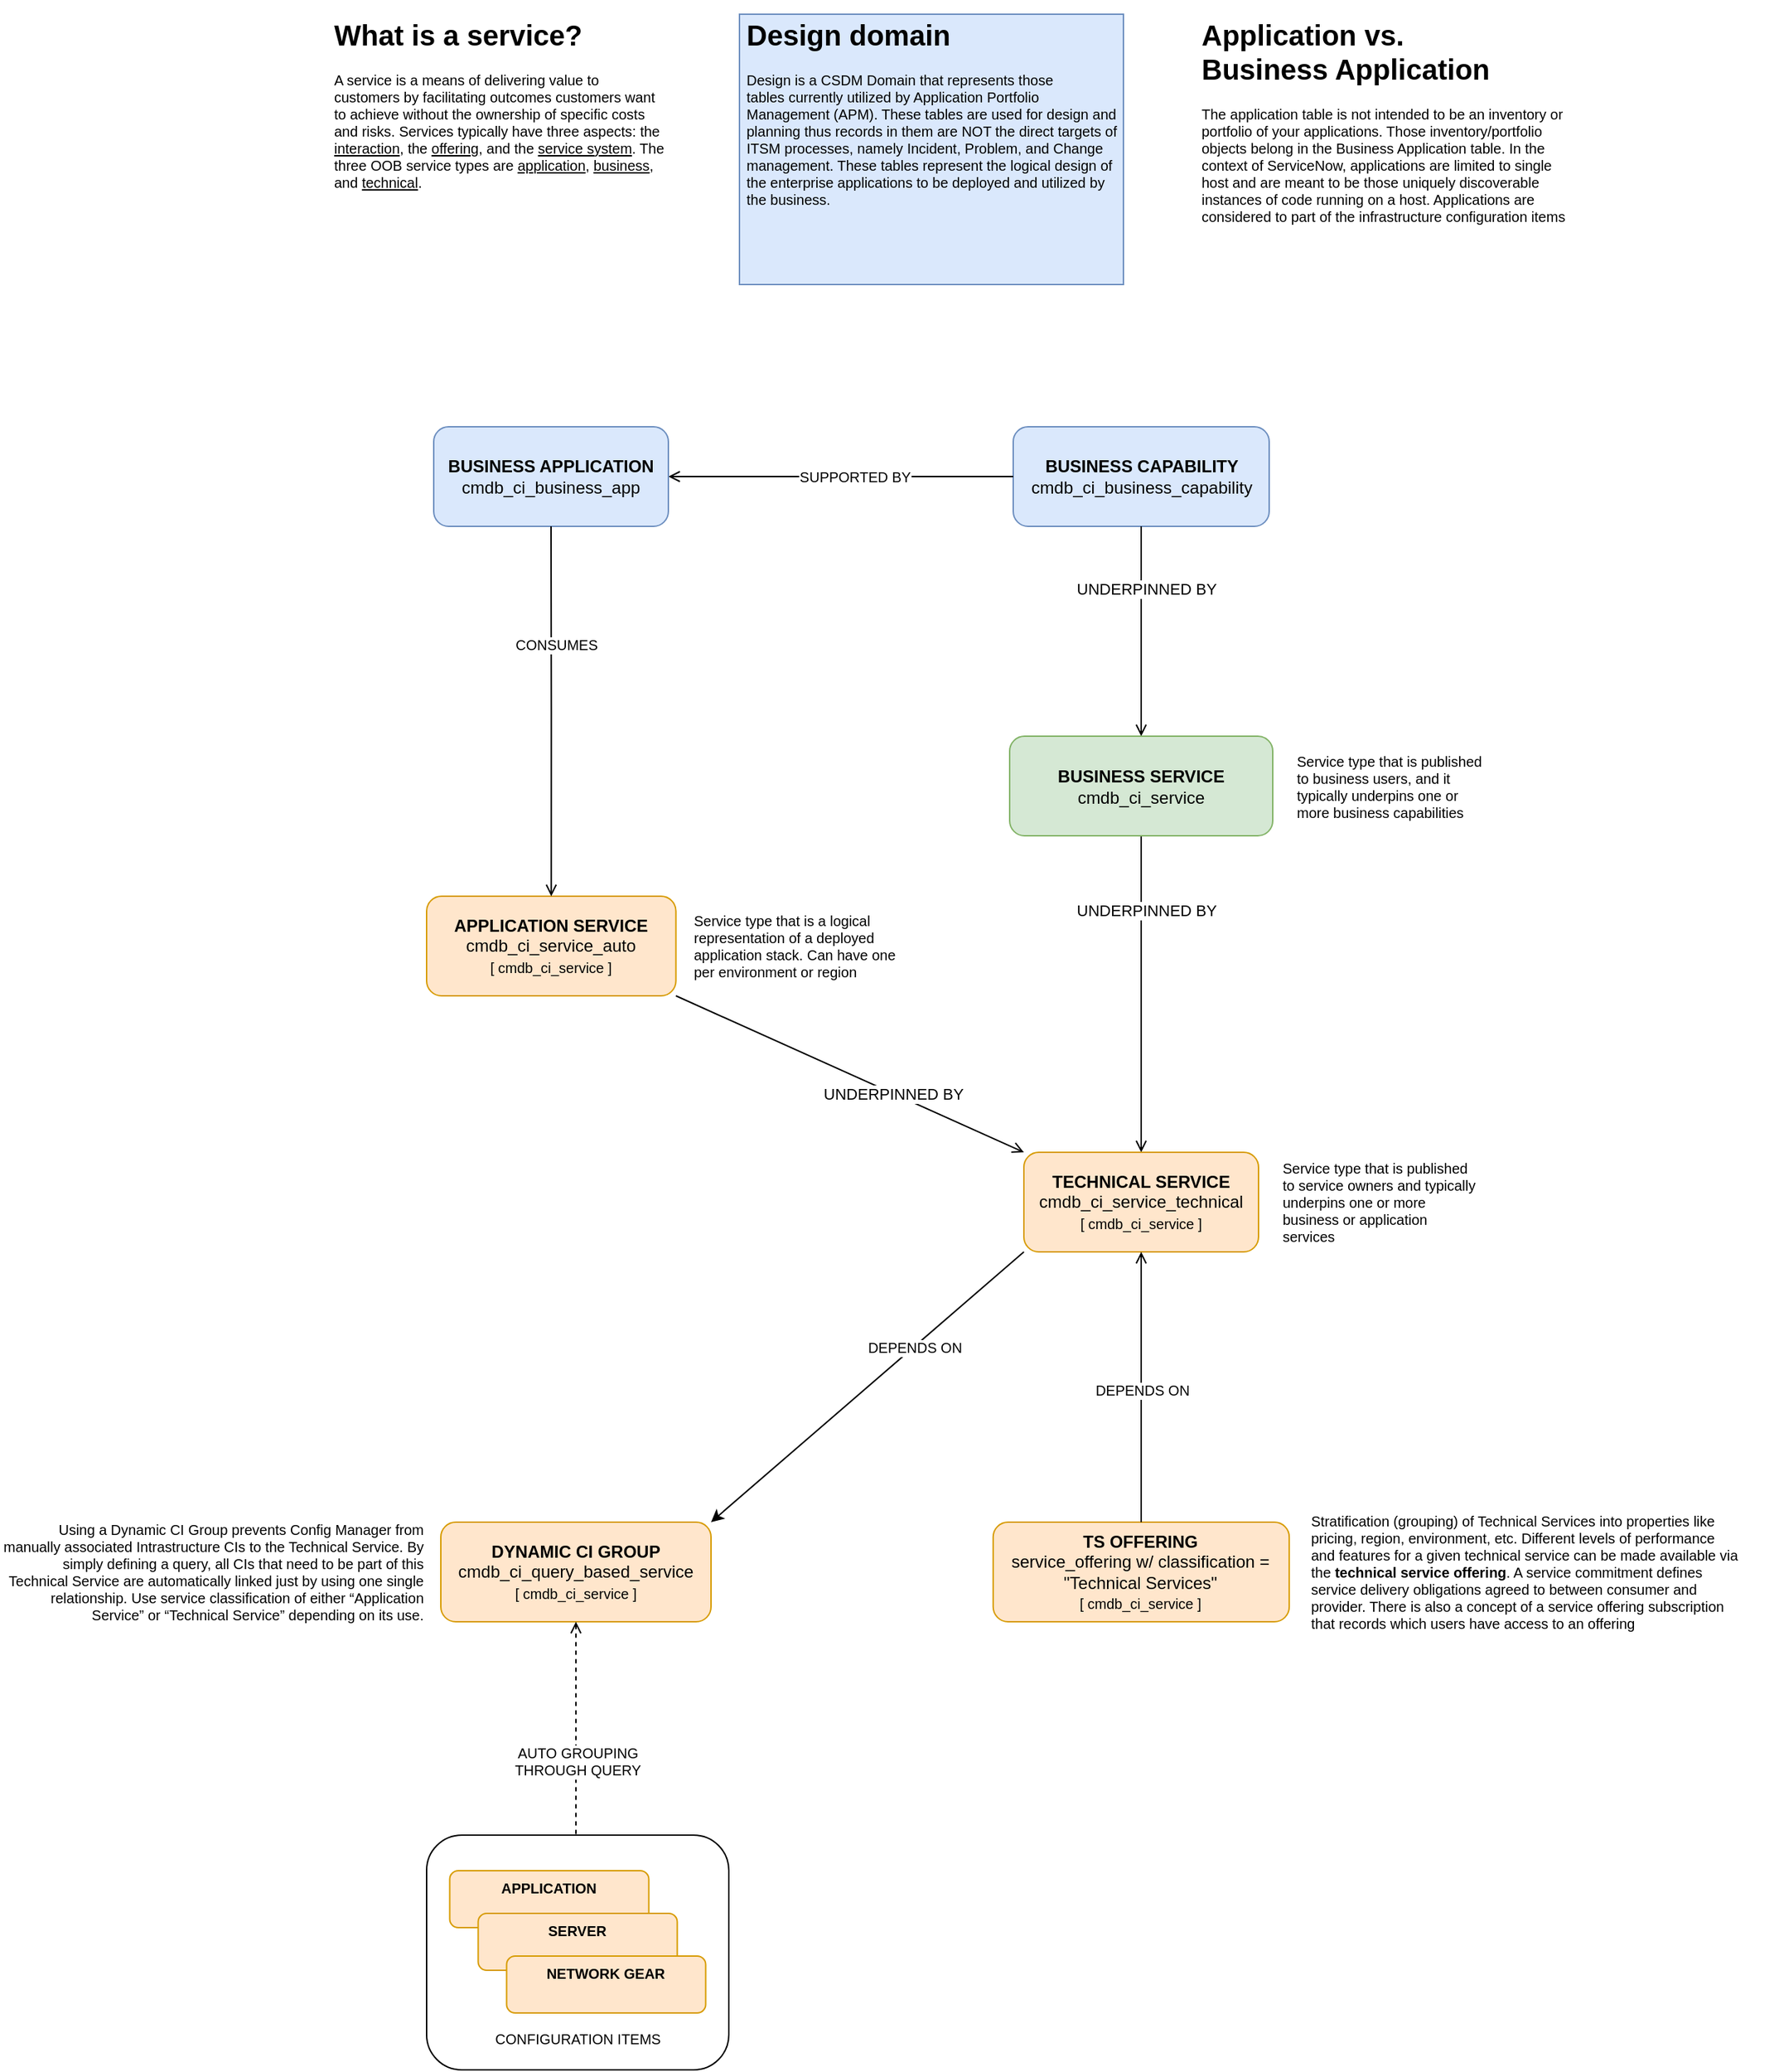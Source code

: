 <mxfile version="14.6.1" type="github">
  <diagram id="hkUKVAphAMezJ2__QRPF" name="Page-1">
    <mxGraphModel dx="1493" dy="953" grid="1" gridSize="10" guides="1" tooltips="1" connect="1" arrows="1" fold="1" page="1" pageScale="1" pageWidth="827" pageHeight="1169" math="0" shadow="0">
      <root>
        <mxCell id="0" />
        <mxCell id="1" parent="0" />
        <mxCell id="PPyIZ7dVhFgzQ_1O-O67-7" style="edgeStyle=orthogonalEdgeStyle;rounded=0;orthogonalLoop=1;jettySize=auto;html=1;exitX=0.5;exitY=1;exitDx=0;exitDy=0;entryX=0.5;entryY=0;entryDx=0;entryDy=0;endArrow=open;endFill=0;startArrow=none;startFill=0;" edge="1" parent="1" source="PPyIZ7dVhFgzQ_1O-O67-1" target="PPyIZ7dVhFgzQ_1O-O67-6">
          <mxGeometry relative="1" as="geometry" />
        </mxCell>
        <mxCell id="PPyIZ7dVhFgzQ_1O-O67-8" value="&lt;div&gt;UNDERPINNED BY&lt;/div&gt;" style="edgeLabel;html=1;align=center;verticalAlign=middle;resizable=0;points=[];" vertex="1" connectable="0" parent="PPyIZ7dVhFgzQ_1O-O67-7">
          <mxGeometry x="-0.533" y="3" relative="1" as="geometry">
            <mxPoint as="offset" />
          </mxGeometry>
        </mxCell>
        <mxCell id="PPyIZ7dVhFgzQ_1O-O67-2" value="&lt;b&gt;BUSINESS CAPABILITY&lt;/b&gt;&lt;br&gt;cmdb_ci_business_capability" style="rounded=1;whiteSpace=wrap;html=1;fillColor=#dae8fc;strokeColor=#6c8ebf;" vertex="1" parent="1">
          <mxGeometry x="752.5" y="470" width="180" height="70" as="geometry" />
        </mxCell>
        <mxCell id="PPyIZ7dVhFgzQ_1O-O67-3" value="" style="endArrow=none;html=1;entryX=0.5;entryY=1;entryDx=0;entryDy=0;exitX=0.5;exitY=0;exitDx=0;exitDy=0;startArrow=open;startFill=0;" edge="1" parent="1" source="PPyIZ7dVhFgzQ_1O-O67-1" target="PPyIZ7dVhFgzQ_1O-O67-2">
          <mxGeometry width="50" height="50" relative="1" as="geometry">
            <mxPoint x="870" y="880" as="sourcePoint" />
            <mxPoint x="920" y="830" as="targetPoint" />
          </mxGeometry>
        </mxCell>
        <mxCell id="PPyIZ7dVhFgzQ_1O-O67-4" value="&lt;div&gt;UNDERPINNED BY &lt;br&gt;&lt;/div&gt;" style="edgeLabel;html=1;align=center;verticalAlign=middle;resizable=0;points=[];" vertex="1" connectable="0" parent="PPyIZ7dVhFgzQ_1O-O67-3">
          <mxGeometry x="0.4" y="-2" relative="1" as="geometry">
            <mxPoint x="1" as="offset" />
          </mxGeometry>
        </mxCell>
        <mxCell id="PPyIZ7dVhFgzQ_1O-O67-10" value="" style="endArrow=none;html=1;entryX=1;entryY=1;entryDx=0;entryDy=0;exitX=0;exitY=0;exitDx=0;exitDy=0;endFill=0;startArrow=open;startFill=0;" edge="1" parent="1" source="PPyIZ7dVhFgzQ_1O-O67-6" target="PPyIZ7dVhFgzQ_1O-O67-5">
          <mxGeometry width="50" height="50" relative="1" as="geometry">
            <mxPoint x="690" y="880" as="sourcePoint" />
            <mxPoint x="740" y="830" as="targetPoint" />
          </mxGeometry>
        </mxCell>
        <mxCell id="PPyIZ7dVhFgzQ_1O-O67-11" value="UNDERPINNED BY" style="edgeLabel;html=1;align=center;verticalAlign=middle;resizable=0;points=[];" vertex="1" connectable="0" parent="PPyIZ7dVhFgzQ_1O-O67-10">
          <mxGeometry x="-0.243" relative="1" as="geometry">
            <mxPoint as="offset" />
          </mxGeometry>
        </mxCell>
        <mxCell id="PPyIZ7dVhFgzQ_1O-O67-15" value="&lt;h1&gt;What is a service?&lt;br&gt;&lt;/h1&gt;&lt;p&gt;A service is a means of delivering value to customers by facilitating outcomes customers want to achieve without the ownership of specific costs and risks. Services typically have three aspects: the &lt;u&gt;interaction&lt;/u&gt;, the &lt;u&gt;offering&lt;/u&gt;, and the &lt;u&gt;service system&lt;/u&gt;. The three OOB service types are &lt;u&gt;application&lt;/u&gt;, &lt;u&gt;business&lt;/u&gt;, and &lt;u&gt;technical&lt;/u&gt;.&lt;/p&gt;" style="text;html=1;strokeColor=none;fillColor=none;spacing=5;spacingTop=-20;whiteSpace=wrap;overflow=hidden;rounded=0;fontSize=10;align=left;" vertex="1" parent="1">
          <mxGeometry x="270" y="180" width="240" height="130" as="geometry" />
        </mxCell>
        <mxCell id="PPyIZ7dVhFgzQ_1O-O67-21" style="edgeStyle=orthogonalEdgeStyle;rounded=0;orthogonalLoop=1;jettySize=auto;html=1;exitX=1;exitY=0.5;exitDx=0;exitDy=0;entryX=0;entryY=0.5;entryDx=0;entryDy=0;fontSize=10;endArrow=none;endFill=0;startArrow=open;startFill=0;" edge="1" parent="1" source="PPyIZ7dVhFgzQ_1O-O67-17" target="PPyIZ7dVhFgzQ_1O-O67-2">
          <mxGeometry relative="1" as="geometry" />
        </mxCell>
        <mxCell id="PPyIZ7dVhFgzQ_1O-O67-22" value="SUPPORTED BY" style="edgeLabel;html=1;align=center;verticalAlign=middle;resizable=0;points=[];fontSize=10;" vertex="1" connectable="0" parent="PPyIZ7dVhFgzQ_1O-O67-21">
          <mxGeometry x="0.356" y="-2" relative="1" as="geometry">
            <mxPoint x="-34" y="-2" as="offset" />
          </mxGeometry>
        </mxCell>
        <mxCell id="PPyIZ7dVhFgzQ_1O-O67-17" value="&lt;b&gt;BUSINESS APPLICATION&lt;/b&gt;&lt;br&gt;cmdb_ci_business_app" style="rounded=1;whiteSpace=wrap;html=1;fillColor=#dae8fc;strokeColor=#6c8ebf;" vertex="1" parent="1">
          <mxGeometry x="345" y="470" width="165" height="70" as="geometry" />
        </mxCell>
        <mxCell id="PPyIZ7dVhFgzQ_1O-O67-18" value="" style="group" vertex="1" connectable="0" parent="1">
          <mxGeometry x="340" y="800" width="330" height="70" as="geometry" />
        </mxCell>
        <mxCell id="PPyIZ7dVhFgzQ_1O-O67-5" value="&lt;div&gt;&lt;b&gt;APPLICATION SERVICE&lt;/b&gt;&lt;br&gt;cmdb_ci_service_auto&lt;br&gt;&lt;/div&gt;&lt;font style=&quot;font-size: 10px&quot;&gt;[ cmdb_ci_service ]&lt;/font&gt;" style="rounded=1;whiteSpace=wrap;html=1;fillColor=#ffe6cc;strokeColor=#d79b00;" vertex="1" parent="PPyIZ7dVhFgzQ_1O-O67-18">
          <mxGeometry width="175.312" height="70" as="geometry" />
        </mxCell>
        <mxCell id="PPyIZ7dVhFgzQ_1O-O67-13" value="Service type that is a logical representation of a deployed application stack. Can have one per environment or region" style="text;html=1;strokeColor=none;fillColor=none;align=left;verticalAlign=middle;whiteSpace=wrap;rounded=0;fontSize=10;" vertex="1" parent="PPyIZ7dVhFgzQ_1O-O67-18">
          <mxGeometry x="185.625" y="2.5" width="144.375" height="65" as="geometry" />
        </mxCell>
        <mxCell id="PPyIZ7dVhFgzQ_1O-O67-19" value="" style="group" vertex="1" connectable="0" parent="1">
          <mxGeometry x="760" y="980" width="320" height="70" as="geometry" />
        </mxCell>
        <mxCell id="PPyIZ7dVhFgzQ_1O-O67-6" value="&lt;b&gt;TECHNICAL SERVICE&lt;/b&gt;&lt;br&gt;cmdb_ci_service_technical&lt;br&gt;&lt;font style=&quot;font-size: 10px&quot;&gt;[ cmdb_ci_service ]&lt;/font&gt;" style="rounded=1;whiteSpace=wrap;html=1;fillColor=#ffe6cc;strokeColor=#d79b00;" vertex="1" parent="PPyIZ7dVhFgzQ_1O-O67-19">
          <mxGeometry width="165" height="70" as="geometry" />
        </mxCell>
        <mxCell id="PPyIZ7dVhFgzQ_1O-O67-14" value="Service type that is published to service owners and typically underpins one or more business or application services" style="text;html=1;strokeColor=none;fillColor=none;align=left;verticalAlign=middle;whiteSpace=wrap;rounded=0;fontSize=10;" vertex="1" parent="PPyIZ7dVhFgzQ_1O-O67-19">
          <mxGeometry x="180" y="2.5" width="140" height="65" as="geometry" />
        </mxCell>
        <mxCell id="PPyIZ7dVhFgzQ_1O-O67-16" style="edgeStyle=orthogonalEdgeStyle;rounded=0;orthogonalLoop=1;jettySize=auto;html=1;exitX=0.5;exitY=1;exitDx=0;exitDy=0;fontSize=10;endArrow=none;endFill=0;" edge="1" parent="PPyIZ7dVhFgzQ_1O-O67-19" source="PPyIZ7dVhFgzQ_1O-O67-6" target="PPyIZ7dVhFgzQ_1O-O67-6">
          <mxGeometry relative="1" as="geometry" />
        </mxCell>
        <mxCell id="PPyIZ7dVhFgzQ_1O-O67-20" value="" style="group" vertex="1" connectable="0" parent="1">
          <mxGeometry x="750" y="687.5" width="340" height="70" as="geometry" />
        </mxCell>
        <mxCell id="PPyIZ7dVhFgzQ_1O-O67-1" value="&lt;b&gt;BUSINESS SERVICE&lt;/b&gt;&lt;br&gt;cmdb_ci_service" style="rounded=1;whiteSpace=wrap;html=1;fillColor=#d5e8d4;strokeColor=#82b366;" vertex="1" parent="PPyIZ7dVhFgzQ_1O-O67-20">
          <mxGeometry width="185" height="70" as="geometry" />
        </mxCell>
        <mxCell id="PPyIZ7dVhFgzQ_1O-O67-12" value="Service type that is published to business users, and it typically underpins one or more business capabilities" style="text;html=1;strokeColor=none;fillColor=none;align=left;verticalAlign=middle;whiteSpace=wrap;rounded=0;fontSize=10;" vertex="1" parent="PPyIZ7dVhFgzQ_1O-O67-20">
          <mxGeometry x="200" y="2.5" width="140" height="65" as="geometry" />
        </mxCell>
        <mxCell id="PPyIZ7dVhFgzQ_1O-O67-23" value="&lt;h1&gt;Design domain&lt;/h1&gt;&lt;p&gt;Design is a CSDM Domain that represents those&lt;br&gt;tables currently utilized by Application Portfolio Management (APM). These tables are used for design and planning thus records in them are NOT the direct targets of ITSM processes, namely Incident, Problem, and Change management. These tables represent the logical design of the enterprise applications to be deployed and utilized by the business.&lt;/p&gt;" style="text;html=1;strokeColor=#6c8ebf;fillColor=#dae8fc;spacing=5;spacingTop=-20;whiteSpace=wrap;overflow=hidden;rounded=0;fontSize=10;align=left;" vertex="1" parent="1">
          <mxGeometry x="560" y="180" width="270" height="190" as="geometry" />
        </mxCell>
        <mxCell id="PPyIZ7dVhFgzQ_1O-O67-25" style="edgeStyle=orthogonalEdgeStyle;rounded=0;orthogonalLoop=1;jettySize=auto;html=1;exitX=0.5;exitY=0;exitDx=0;exitDy=0;entryX=0.5;entryY=1;entryDx=0;entryDy=0;fontSize=10;startArrow=open;startFill=0;endArrow=none;endFill=0;" edge="1" parent="1" source="PPyIZ7dVhFgzQ_1O-O67-5" target="PPyIZ7dVhFgzQ_1O-O67-17">
          <mxGeometry relative="1" as="geometry" />
        </mxCell>
        <mxCell id="PPyIZ7dVhFgzQ_1O-O67-26" value="CONSUMES" style="edgeLabel;html=1;align=center;verticalAlign=middle;resizable=0;points=[];fontSize=10;fontStyle=0" vertex="1" connectable="0" parent="PPyIZ7dVhFgzQ_1O-O67-25">
          <mxGeometry x="0.362" y="-2" relative="1" as="geometry">
            <mxPoint x="1" as="offset" />
          </mxGeometry>
        </mxCell>
        <mxCell id="PPyIZ7dVhFgzQ_1O-O67-27" value="&lt;h1&gt;Application vs.&lt;br&gt;Business Application&lt;/h1&gt;&lt;p&gt;The application table is not intended to be an inventory or portfolio of your applications. Those inventory/portfolio objects belong in the Business Application table. In the context of ServiceNow, applications are limited to single host and are meant to be those uniquely discoverable instances of code running on a host. Applications are considered to part of the infrastructure configuration items&lt;br&gt;&lt;/p&gt;" style="text;html=1;spacing=5;spacingTop=-20;whiteSpace=wrap;overflow=hidden;rounded=0;fontSize=10;align=left;" vertex="1" parent="1">
          <mxGeometry x="880" y="180" width="270" height="190" as="geometry" />
        </mxCell>
        <mxCell id="PPyIZ7dVhFgzQ_1O-O67-28" value="" style="group" vertex="1" connectable="0" parent="1">
          <mxGeometry x="760" y="1240" width="530" height="70" as="geometry" />
        </mxCell>
        <mxCell id="PPyIZ7dVhFgzQ_1O-O67-29" value="&lt;b&gt;TS OFFERING&lt;/b&gt;&lt;br&gt;service_offering w/ classification = &quot;Technical Services&quot;&lt;br&gt;&lt;font style=&quot;font-size: 10px&quot;&gt;[ cmdb_ci_service ]&lt;/font&gt;" style="rounded=1;whiteSpace=wrap;html=1;fillColor=#ffe6cc;strokeColor=#d79b00;" vertex="1" parent="PPyIZ7dVhFgzQ_1O-O67-28">
          <mxGeometry x="-21.61" width="208.214" height="70" as="geometry" />
        </mxCell>
        <mxCell id="PPyIZ7dVhFgzQ_1O-O67-30" value="Stratification (grouping) of Technical Services into properties like pricing, region, environment, etc. Different levels of performance and features for a given technical service can be made available via the &lt;b&gt;technical service offering&lt;/b&gt;. A service commitment defines service delivery obligations agreed to between consumer and provider. There is also a concept of a service offering subscription that records which users have access to an offering" style="text;html=1;strokeColor=none;fillColor=none;align=left;verticalAlign=middle;whiteSpace=wrap;rounded=0;fontSize=10;" vertex="1" parent="PPyIZ7dVhFgzQ_1O-O67-28">
          <mxGeometry x="200.003" y="-18.75" width="302.857" height="107.5" as="geometry" />
        </mxCell>
        <mxCell id="PPyIZ7dVhFgzQ_1O-O67-31" style="edgeStyle=orthogonalEdgeStyle;rounded=0;orthogonalLoop=1;jettySize=auto;html=1;exitX=0.5;exitY=1;exitDx=0;exitDy=0;fontSize=10;endArrow=none;endFill=0;" edge="1" parent="PPyIZ7dVhFgzQ_1O-O67-28" source="PPyIZ7dVhFgzQ_1O-O67-29" target="PPyIZ7dVhFgzQ_1O-O67-29">
          <mxGeometry relative="1" as="geometry" />
        </mxCell>
        <mxCell id="PPyIZ7dVhFgzQ_1O-O67-38" style="edgeStyle=orthogonalEdgeStyle;rounded=0;orthogonalLoop=1;jettySize=auto;html=1;exitX=0.5;exitY=1;exitDx=0;exitDy=0;entryX=0.5;entryY=0;entryDx=0;entryDy=0;fontSize=10;startArrow=open;startFill=0;endArrow=none;endFill=0;" edge="1" parent="1" source="PPyIZ7dVhFgzQ_1O-O67-6" target="PPyIZ7dVhFgzQ_1O-O67-29">
          <mxGeometry relative="1" as="geometry" />
        </mxCell>
        <mxCell id="PPyIZ7dVhFgzQ_1O-O67-39" value="DEPENDS ON" style="edgeLabel;html=1;align=center;verticalAlign=middle;resizable=0;points=[];fontSize=10;" vertex="1" connectable="0" parent="PPyIZ7dVhFgzQ_1O-O67-38">
          <mxGeometry x="0.021" relative="1" as="geometry">
            <mxPoint as="offset" />
          </mxGeometry>
        </mxCell>
        <mxCell id="PPyIZ7dVhFgzQ_1O-O67-49" value="" style="group" vertex="1" connectable="0" parent="1">
          <mxGeometry x="340" y="1460" width="212.5" height="165" as="geometry" />
        </mxCell>
        <mxCell id="PPyIZ7dVhFgzQ_1O-O67-42" value="APPLICATION&lt;br style=&quot;font-size: 10px;&quot;&gt;" style="rounded=1;whiteSpace=wrap;html=1;fillColor=#ffe6cc;strokeColor=#d79b00;verticalAlign=top;fontStyle=1;fontSize=10;" vertex="1" parent="PPyIZ7dVhFgzQ_1O-O67-49">
          <mxGeometry x="16.25" y="25" width="140" height="40" as="geometry" />
        </mxCell>
        <mxCell id="PPyIZ7dVhFgzQ_1O-O67-44" style="edgeStyle=orthogonalEdgeStyle;rounded=0;orthogonalLoop=1;jettySize=auto;html=1;exitX=0.5;exitY=1;exitDx=0;exitDy=0;fontSize=10;endArrow=none;endFill=0;fontStyle=1" edge="1" parent="PPyIZ7dVhFgzQ_1O-O67-49" source="PPyIZ7dVhFgzQ_1O-O67-42" target="PPyIZ7dVhFgzQ_1O-O67-42">
          <mxGeometry x="110.36" y="235" as="geometry" />
        </mxCell>
        <mxCell id="PPyIZ7dVhFgzQ_1O-O67-45" value="SERVER" style="rounded=1;whiteSpace=wrap;html=1;fillColor=#ffe6cc;strokeColor=#d79b00;verticalAlign=top;fontStyle=1;fontSize=10;" vertex="1" parent="PPyIZ7dVhFgzQ_1O-O67-49">
          <mxGeometry x="36.25" y="55" width="140" height="40" as="geometry" />
        </mxCell>
        <mxCell id="PPyIZ7dVhFgzQ_1O-O67-46" value="NETWORK GEAR" style="rounded=1;whiteSpace=wrap;html=1;fillColor=#ffe6cc;strokeColor=#d79b00;verticalAlign=top;fontStyle=1;fontSize=10;" vertex="1" parent="PPyIZ7dVhFgzQ_1O-O67-49">
          <mxGeometry x="56.25" y="85" width="140" height="40" as="geometry" />
        </mxCell>
        <mxCell id="PPyIZ7dVhFgzQ_1O-O67-48" value="&lt;br&gt;&lt;br&gt;&lt;br&gt;&lt;br&gt;&lt;br&gt;&lt;br&gt;&lt;br&gt;&lt;br&gt;&lt;br&gt;&lt;br&gt;&lt;div&gt;CONFIGURATION ITEMS&lt;/div&gt;" style="rounded=1;whiteSpace=wrap;html=1;fontSize=10;align=center;fillColor=none;" vertex="1" parent="PPyIZ7dVhFgzQ_1O-O67-49">
          <mxGeometry width="212.5" height="165" as="geometry" />
        </mxCell>
        <mxCell id="PPyIZ7dVhFgzQ_1O-O67-54" value="" style="group" vertex="1" connectable="0" parent="1">
          <mxGeometry x="80" y="1240" width="460" height="70" as="geometry" />
        </mxCell>
        <mxCell id="PPyIZ7dVhFgzQ_1O-O67-51" value="&lt;b&gt;DYNAMIC CI GROUP&lt;/b&gt;&lt;br&gt;cmdb_ci_query_based_service&lt;br&gt;&lt;font style=&quot;font-size: 10px&quot;&gt;[ cmdb_ci_service ]&lt;/font&gt;" style="rounded=1;whiteSpace=wrap;html=1;fillColor=#ffe6cc;strokeColor=#d79b00;" vertex="1" parent="PPyIZ7dVhFgzQ_1O-O67-54">
          <mxGeometry x="270" width="190" height="70" as="geometry" />
        </mxCell>
        <mxCell id="PPyIZ7dVhFgzQ_1O-O67-52" value="Using a Dynamic CI Group prevents Config Manager from manually associated Intrastructure CIs to the Technical Service. By simply defining a query, all CIs that need to be part of this Technical Service are automatically linked just by using one single relationship. Use service classification of either “Application Service” or “Technical Service” depending on its use." style="text;html=1;strokeColor=none;fillColor=none;align=right;verticalAlign=middle;whiteSpace=wrap;rounded=0;fontSize=10;" vertex="1" parent="PPyIZ7dVhFgzQ_1O-O67-54">
          <mxGeometry x="-40" y="2.5" width="300" height="65" as="geometry" />
        </mxCell>
        <mxCell id="PPyIZ7dVhFgzQ_1O-O67-53" style="edgeStyle=orthogonalEdgeStyle;rounded=0;orthogonalLoop=1;jettySize=auto;html=1;exitX=0.5;exitY=1;exitDx=0;exitDy=0;fontSize=10;endArrow=none;endFill=0;" edge="1" parent="PPyIZ7dVhFgzQ_1O-O67-54" source="PPyIZ7dVhFgzQ_1O-O67-51" target="PPyIZ7dVhFgzQ_1O-O67-51">
          <mxGeometry x="410" y="1240" as="geometry" />
        </mxCell>
        <mxCell id="PPyIZ7dVhFgzQ_1O-O67-55" style="edgeStyle=orthogonalEdgeStyle;rounded=0;orthogonalLoop=1;jettySize=auto;html=1;exitX=0.5;exitY=1;exitDx=0;exitDy=0;fontSize=10;startArrow=open;startFill=0;endArrow=none;endFill=0;dashed=1;" edge="1" parent="1" source="PPyIZ7dVhFgzQ_1O-O67-51">
          <mxGeometry relative="1" as="geometry">
            <mxPoint x="445" y="1460" as="targetPoint" />
          </mxGeometry>
        </mxCell>
        <mxCell id="PPyIZ7dVhFgzQ_1O-O67-56" value="AUTO GROUPING&lt;br&gt;THROUGH QUERY" style="edgeLabel;html=1;align=center;verticalAlign=middle;resizable=0;points=[];fontSize=10;" vertex="1" connectable="0" parent="PPyIZ7dVhFgzQ_1O-O67-55">
          <mxGeometry x="0.307" relative="1" as="geometry">
            <mxPoint as="offset" />
          </mxGeometry>
        </mxCell>
        <mxCell id="PPyIZ7dVhFgzQ_1O-O67-61" value="" style="endArrow=classic;html=1;fontSize=10;entryX=1;entryY=0;entryDx=0;entryDy=0;exitX=0;exitY=1;exitDx=0;exitDy=0;" edge="1" parent="1" source="PPyIZ7dVhFgzQ_1O-O67-6" target="PPyIZ7dVhFgzQ_1O-O67-51">
          <mxGeometry width="50" height="50" relative="1" as="geometry">
            <mxPoint x="620" y="1180" as="sourcePoint" />
            <mxPoint x="670" y="1130" as="targetPoint" />
          </mxGeometry>
        </mxCell>
        <mxCell id="PPyIZ7dVhFgzQ_1O-O67-62" value="DEPENDS ON" style="edgeLabel;html=1;align=center;verticalAlign=middle;resizable=0;points=[];fontSize=10;" vertex="1" connectable="0" parent="PPyIZ7dVhFgzQ_1O-O67-61">
          <mxGeometry x="-0.298" relative="1" as="geometry">
            <mxPoint as="offset" />
          </mxGeometry>
        </mxCell>
      </root>
    </mxGraphModel>
  </diagram>
</mxfile>
